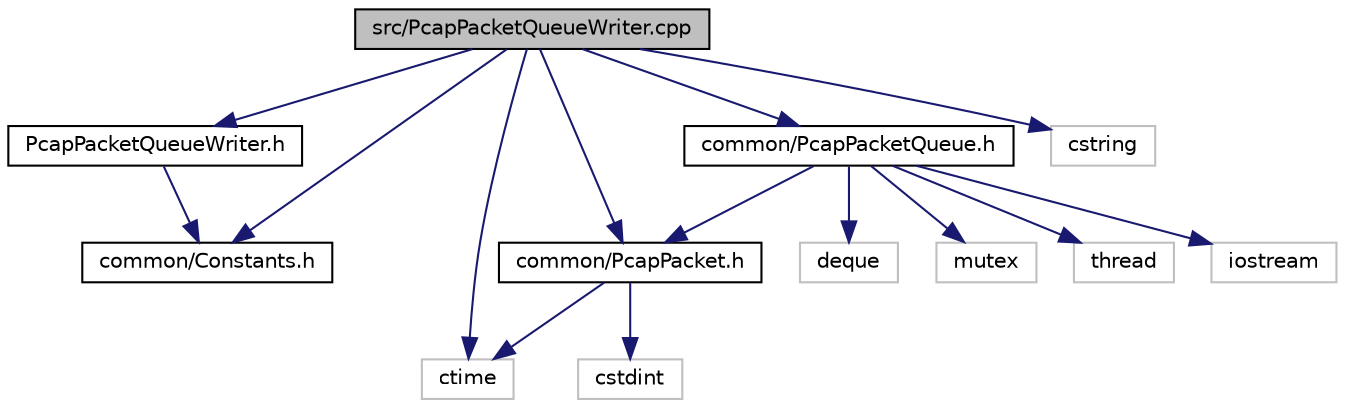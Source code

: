 digraph "src/PcapPacketQueueWriter.cpp"
{
 // LATEX_PDF_SIZE
  edge [fontname="Helvetica",fontsize="10",labelfontname="Helvetica",labelfontsize="10"];
  node [fontname="Helvetica",fontsize="10",shape=record];
  Node1 [label="src/PcapPacketQueueWriter.cpp",height=0.2,width=0.4,color="black", fillcolor="grey75", style="filled", fontcolor="black",tooltip="This file contains the implementations of the free functions declared in PcapPacketQueueWriter...."];
  Node1 -> Node2 [color="midnightblue",fontsize="10",style="solid",fontname="Helvetica"];
  Node2 [label="PcapPacketQueueWriter.h",height=0.2,width=0.4,color="black", fillcolor="white", style="filled",URL="$_pcap_packet_queue_writer_8h.html",tooltip="This file contains free functions simulating pushing packets to PcapPacketQueue."];
  Node2 -> Node3 [color="midnightblue",fontsize="10",style="solid",fontname="Helvetica"];
  Node3 [label="common/Constants.h",height=0.2,width=0.4,color="black", fillcolor="white", style="filled",URL="$_constants_8h.html",tooltip="This file contains constant configuration parameters to be used throughout the application."];
  Node1 -> Node4 [color="midnightblue",fontsize="10",style="solid",fontname="Helvetica"];
  Node4 [label="common/PcapPacket.h",height=0.2,width=0.4,color="black", fillcolor="white", style="filled",URL="$_pcap_packet_8h.html",tooltip="This file contains the PcapPacket class and a destructor function to destruct dynamically allocated m..."];
  Node4 -> Node5 [color="midnightblue",fontsize="10",style="solid",fontname="Helvetica"];
  Node5 [label="ctime",height=0.2,width=0.4,color="grey75", fillcolor="white", style="filled",tooltip=" "];
  Node4 -> Node6 [color="midnightblue",fontsize="10",style="solid",fontname="Helvetica"];
  Node6 [label="cstdint",height=0.2,width=0.4,color="grey75", fillcolor="white", style="filled",tooltip=" "];
  Node1 -> Node7 [color="midnightblue",fontsize="10",style="solid",fontname="Helvetica"];
  Node7 [label="common/PcapPacketQueue.h",height=0.2,width=0.4,color="black", fillcolor="white", style="filled",URL="$_pcap_packet_queue_8h.html",tooltip="This file contains the Common::PcapPacketQueue class which is used as a container of PcapPackets."];
  Node7 -> Node4 [color="midnightblue",fontsize="10",style="solid",fontname="Helvetica"];
  Node7 -> Node8 [color="midnightblue",fontsize="10",style="solid",fontname="Helvetica"];
  Node8 [label="deque",height=0.2,width=0.4,color="grey75", fillcolor="white", style="filled",tooltip=" "];
  Node7 -> Node9 [color="midnightblue",fontsize="10",style="solid",fontname="Helvetica"];
  Node9 [label="mutex",height=0.2,width=0.4,color="grey75", fillcolor="white", style="filled",tooltip=" "];
  Node7 -> Node10 [color="midnightblue",fontsize="10",style="solid",fontname="Helvetica"];
  Node10 [label="thread",height=0.2,width=0.4,color="grey75", fillcolor="white", style="filled",tooltip=" "];
  Node7 -> Node11 [color="midnightblue",fontsize="10",style="solid",fontname="Helvetica"];
  Node11 [label="iostream",height=0.2,width=0.4,color="grey75", fillcolor="white", style="filled",tooltip=" "];
  Node1 -> Node3 [color="midnightblue",fontsize="10",style="solid",fontname="Helvetica"];
  Node1 -> Node5 [color="midnightblue",fontsize="10",style="solid",fontname="Helvetica"];
  Node1 -> Node12 [color="midnightblue",fontsize="10",style="solid",fontname="Helvetica"];
  Node12 [label="cstring",height=0.2,width=0.4,color="grey75", fillcolor="white", style="filled",tooltip=" "];
}
